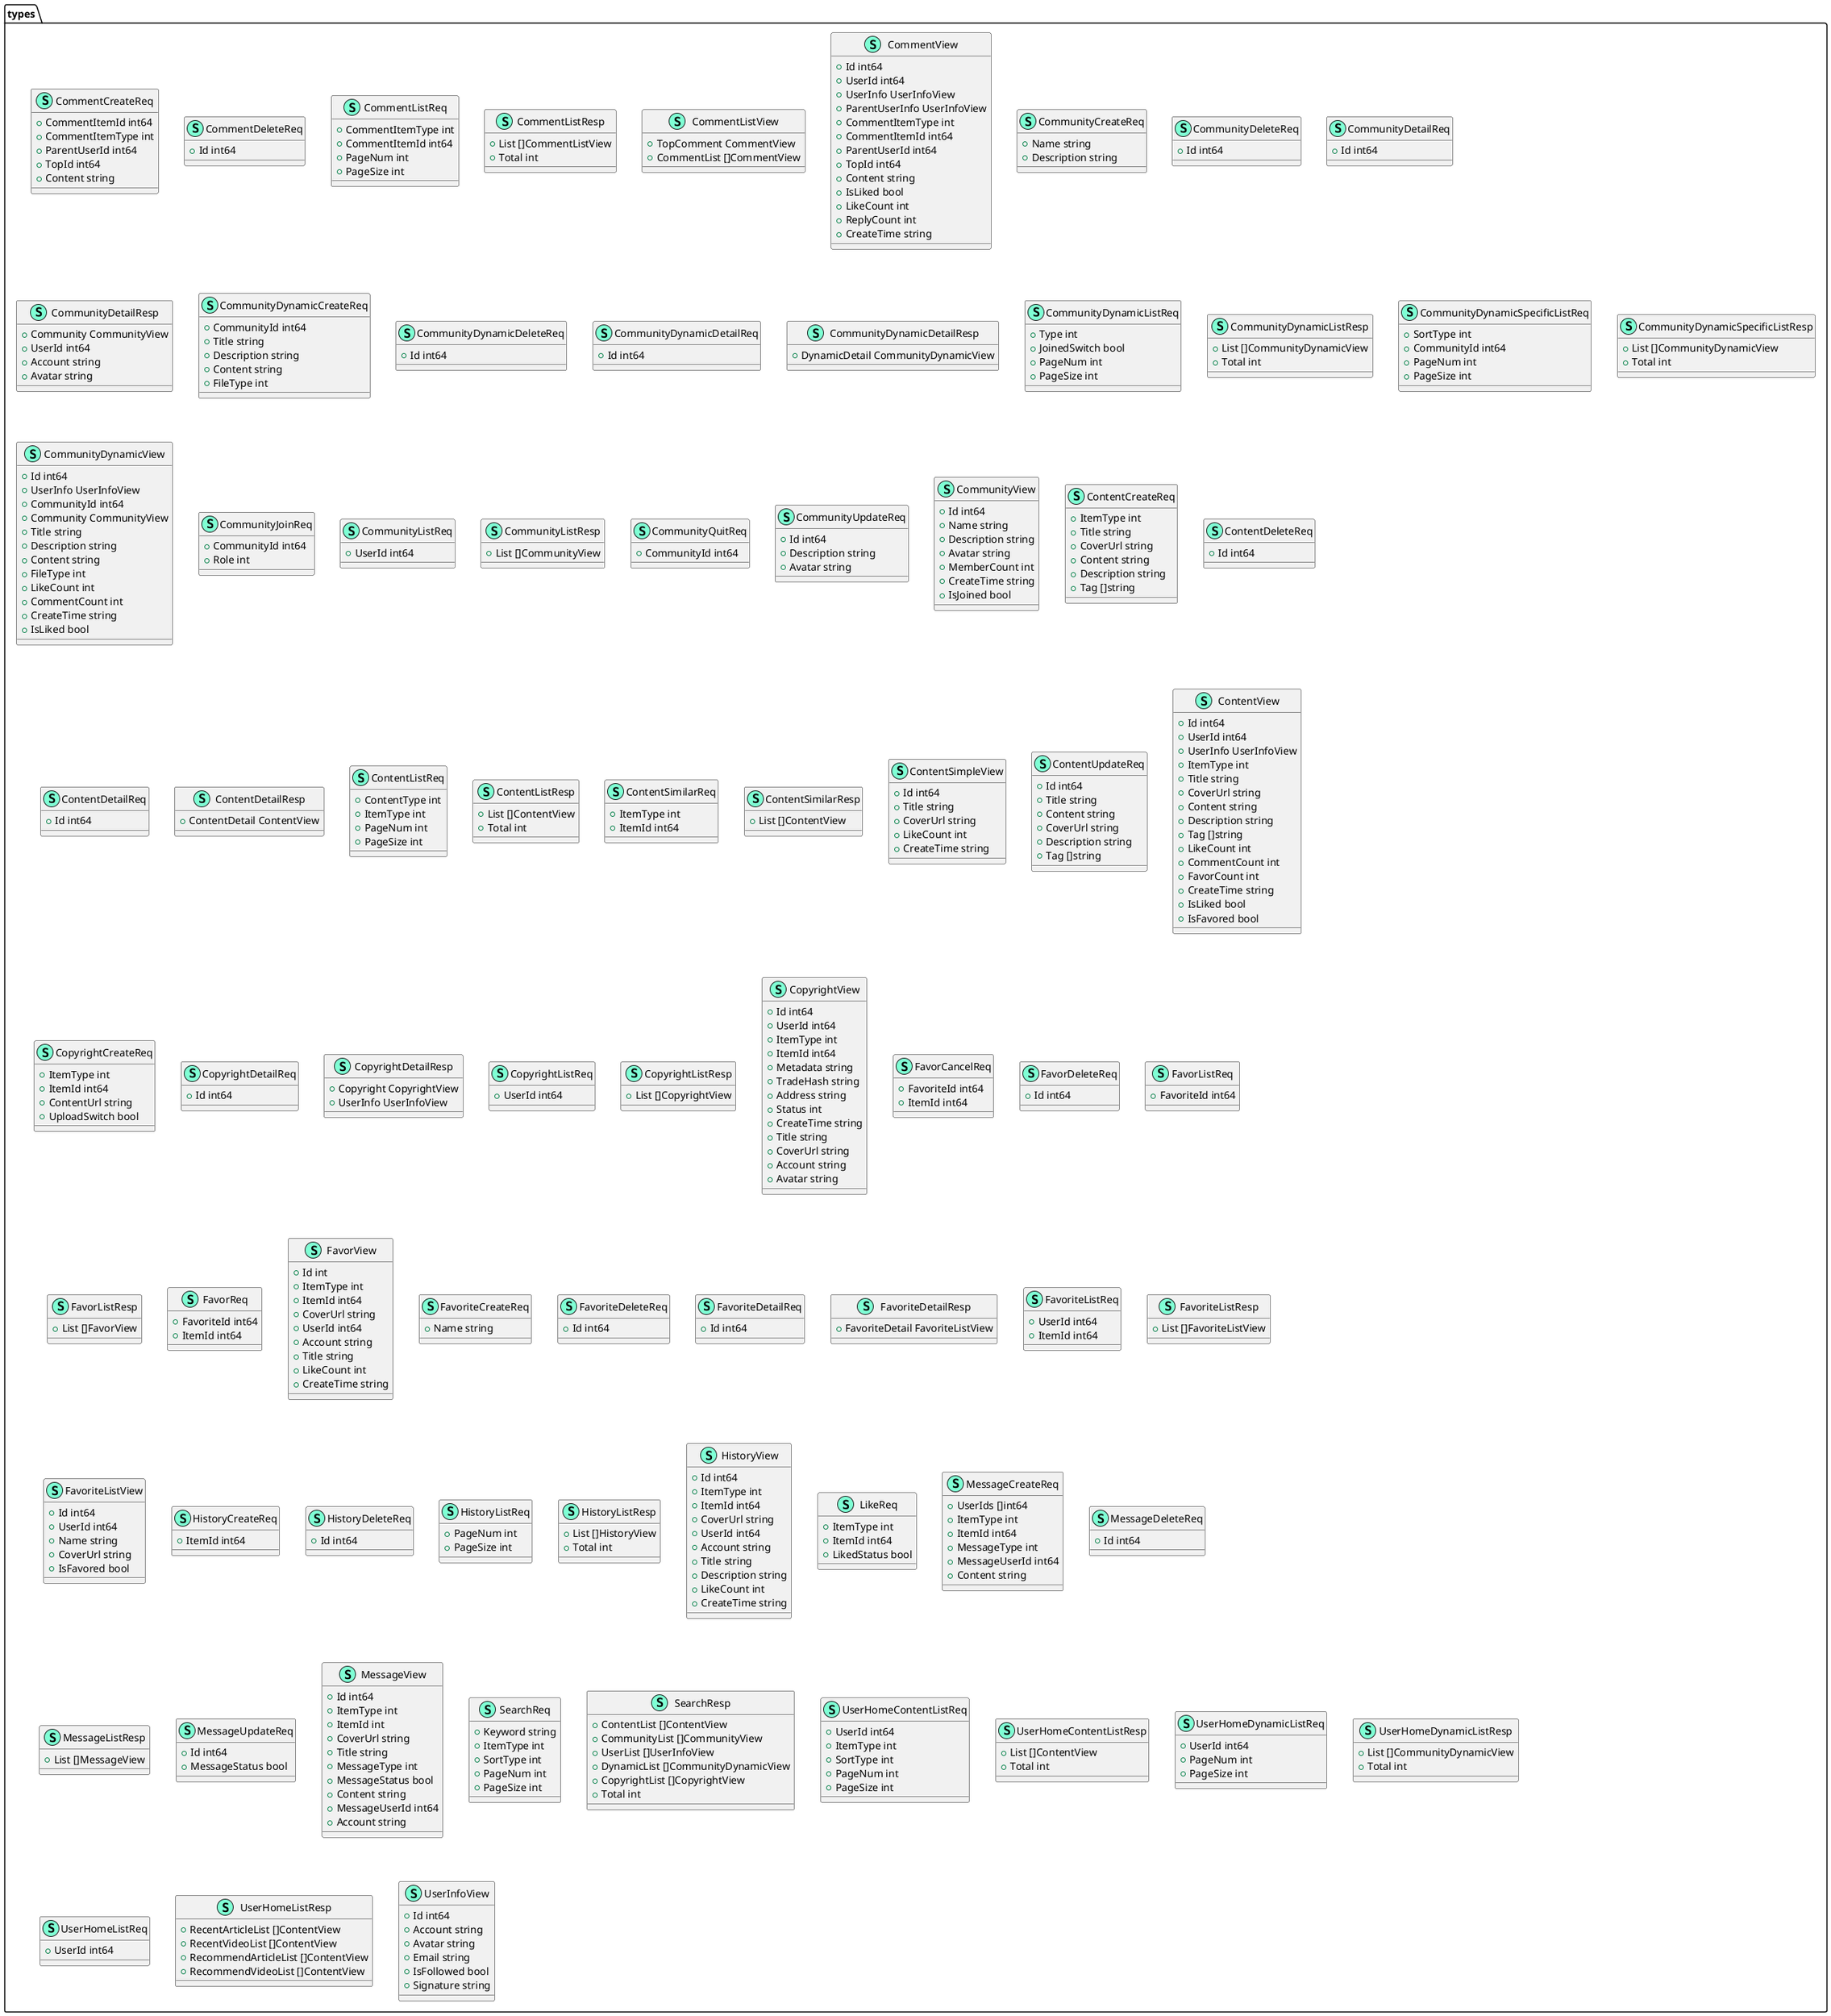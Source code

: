 @startuml
namespace types {
    class CommentCreateReq << (S,Aquamarine) >> {
        + CommentItemId int64
        + CommentItemType int
        + ParentUserId int64
        + TopId int64
        + Content string

    }
    class CommentDeleteReq << (S,Aquamarine) >> {
        + Id int64

    }
    class CommentListReq << (S,Aquamarine) >> {
        + CommentItemType int
        + CommentItemId int64
        + PageNum int
        + PageSize int

    }
    class CommentListResp << (S,Aquamarine) >> {
        + List []CommentListView
        + Total int

    }
    class CommentListView << (S,Aquamarine) >> {
        + TopComment CommentView
        + CommentList []CommentView

    }
    class CommentView << (S,Aquamarine) >> {
        + Id int64
        + UserId int64
        + UserInfo UserInfoView
        + ParentUserInfo UserInfoView
        + CommentItemType int
        + CommentItemId int64
        + ParentUserId int64
        + TopId int64
        + Content string
        + IsLiked bool
        + LikeCount int
        + ReplyCount int
        + CreateTime string

    }
    class CommunityCreateReq << (S,Aquamarine) >> {
        + Name string
        + Description string

    }
    class CommunityDeleteReq << (S,Aquamarine) >> {
        + Id int64

    }
    class CommunityDetailReq << (S,Aquamarine) >> {
        + Id int64

    }
    class CommunityDetailResp << (S,Aquamarine) >> {
        + Community CommunityView
        + UserId int64
        + Account string
        + Avatar string

    }
    class CommunityDynamicCreateReq << (S,Aquamarine) >> {
        + CommunityId int64
        + Title string
        + Description string
        + Content string
        + FileType int

    }
    class CommunityDynamicDeleteReq << (S,Aquamarine) >> {
        + Id int64

    }
    class CommunityDynamicDetailReq << (S,Aquamarine) >> {
        + Id int64

    }
    class CommunityDynamicDetailResp << (S,Aquamarine) >> {
        + DynamicDetail CommunityDynamicView

    }
    class CommunityDynamicListReq << (S,Aquamarine) >> {
        + Type int
        + JoinedSwitch bool
        + PageNum int
        + PageSize int

    }
    class CommunityDynamicListResp << (S,Aquamarine) >> {
        + List []CommunityDynamicView
        + Total int

    }
    class CommunityDynamicSpecificListReq << (S,Aquamarine) >> {
        + SortType int
        + CommunityId int64
        + PageNum int
        + PageSize int

    }
    class CommunityDynamicSpecificListResp << (S,Aquamarine) >> {
        + List []CommunityDynamicView
        + Total int

    }
    class CommunityDynamicView << (S,Aquamarine) >> {
        + Id int64
        + UserInfo UserInfoView
        + CommunityId int64
        + Community CommunityView
        + Title string
        + Description string
        + Content string
        + FileType int
        + LikeCount int
        + CommentCount int
        + CreateTime string
        + IsLiked bool

    }
    class CommunityJoinReq << (S,Aquamarine) >> {
        + CommunityId int64
        + Role int

    }
    class CommunityListReq << (S,Aquamarine) >> {
        + UserId int64

    }
    class CommunityListResp << (S,Aquamarine) >> {
        + List []CommunityView

    }
    class CommunityQuitReq << (S,Aquamarine) >> {
        + CommunityId int64

    }
    class CommunityUpdateReq << (S,Aquamarine) >> {
        + Id int64
        + Description string
        + Avatar string

    }
    class CommunityView << (S,Aquamarine) >> {
        + Id int64
        + Name string
        + Description string
        + Avatar string
        + MemberCount int
        + CreateTime string
        + IsJoined bool

    }
    class ContentCreateReq << (S,Aquamarine) >> {
        + ItemType int
        + Title string
        + CoverUrl string
        + Content string
        + Description string
        + Tag []string

    }
    class ContentDeleteReq << (S,Aquamarine) >> {
        + Id int64

    }
    class ContentDetailReq << (S,Aquamarine) >> {
        + Id int64

    }
    class ContentDetailResp << (S,Aquamarine) >> {
        + ContentDetail ContentView

    }
    class ContentListReq << (S,Aquamarine) >> {
        + ContentType int
        + ItemType int
        + PageNum int
        + PageSize int

    }
    class ContentListResp << (S,Aquamarine) >> {
        + List []ContentView
        + Total int

    }
    class ContentSimilarReq << (S,Aquamarine) >> {
        + ItemType int
        + ItemId int64

    }
    class ContentSimilarResp << (S,Aquamarine) >> {
        + List []ContentView

    }
    class ContentSimpleView << (S,Aquamarine) >> {
        + Id int64
        + Title string
        + CoverUrl string
        + LikeCount int
        + CreateTime string

    }
    class ContentUpdateReq << (S,Aquamarine) >> {
        + Id int64
        + Title string
        + Content string
        + CoverUrl string
        + Description string
        + Tag []string

    }
    class ContentView << (S,Aquamarine) >> {
        + Id int64
        + UserId int64
        + UserInfo UserInfoView
        + ItemType int
        + Title string
        + CoverUrl string
        + Content string
        + Description string
        + Tag []string
        + LikeCount int
        + CommentCount int
        + FavorCount int
        + CreateTime string
        + IsLiked bool
        + IsFavored bool

    }
    class CopyrightCreateReq << (S,Aquamarine) >> {
        + ItemType int
        + ItemId int64
        + ContentUrl string
        + UploadSwitch bool

    }
    class CopyrightDetailReq << (S,Aquamarine) >> {
        + Id int64

    }
    class CopyrightDetailResp << (S,Aquamarine) >> {
        + Copyright CopyrightView
        + UserInfo UserInfoView

    }
    class CopyrightListReq << (S,Aquamarine) >> {
        + UserId int64

    }
    class CopyrightListResp << (S,Aquamarine) >> {
        + List []CopyrightView

    }
    class CopyrightView << (S,Aquamarine) >> {
        + Id int64
        + UserId int64
        + ItemType int
        + ItemId int64
        + Metadata string
        + TradeHash string
        + Address string
        + Status int
        + CreateTime string
        + Title string
        + CoverUrl string
        + Account string
        + Avatar string

    }
    class FavorCancelReq << (S,Aquamarine) >> {
        + FavoriteId int64
        + ItemId int64

    }
    class FavorDeleteReq << (S,Aquamarine) >> {
        + Id int64

    }
    class FavorListReq << (S,Aquamarine) >> {
        + FavoriteId int64

    }
    class FavorListResp << (S,Aquamarine) >> {
        + List []FavorView

    }
    class FavorReq << (S,Aquamarine) >> {
        + FavoriteId int64
        + ItemId int64

    }
    class FavorView << (S,Aquamarine) >> {
        + Id int
        + ItemType int
        + ItemId int64
        + CoverUrl string
        + UserId int64
        + Account string
        + Title string
        + LikeCount int
        + CreateTime string

    }
    class FavoriteCreateReq << (S,Aquamarine) >> {
        + Name string

    }
    class FavoriteDeleteReq << (S,Aquamarine) >> {
        + Id int64

    }
    class FavoriteDetailReq << (S,Aquamarine) >> {
        + Id int64

    }
    class FavoriteDetailResp << (S,Aquamarine) >> {
        + FavoriteDetail FavoriteListView

    }
    class FavoriteListReq << (S,Aquamarine) >> {
        + UserId int64
        + ItemId int64

    }
    class FavoriteListResp << (S,Aquamarine) >> {
        + List []FavoriteListView

    }
    class FavoriteListView << (S,Aquamarine) >> {
        + Id int64
        + UserId int64
        + Name string
        + CoverUrl string
        + IsFavored bool

    }
    class HistoryCreateReq << (S,Aquamarine) >> {
        + ItemId int64

    }
    class HistoryDeleteReq << (S,Aquamarine) >> {
        + Id int64

    }
    class HistoryListReq << (S,Aquamarine) >> {
        + PageNum int
        + PageSize int

    }
    class HistoryListResp << (S,Aquamarine) >> {
        + List []HistoryView
        + Total int

    }
    class HistoryView << (S,Aquamarine) >> {
        + Id int64
        + ItemType int
        + ItemId int64
        + CoverUrl string
        + UserId int64
        + Account string
        + Title string
        + Description string
        + LikeCount int
        + CreateTime string

    }
    class LikeReq << (S,Aquamarine) >> {
        + ItemType int
        + ItemId int64
        + LikedStatus bool

    }
    class MessageCreateReq << (S,Aquamarine) >> {
        + UserIds []int64
        + ItemType int
        + ItemId int64
        + MessageType int
        + MessageUserId int64
        + Content string

    }
    class MessageDeleteReq << (S,Aquamarine) >> {
        + Id int64

    }
    class MessageListResp << (S,Aquamarine) >> {
        + List []MessageView

    }
    class MessageUpdateReq << (S,Aquamarine) >> {
        + Id int64
        + MessageStatus bool

    }
    class MessageView << (S,Aquamarine) >> {
        + Id int64
        + ItemType int
        + ItemId int
        + CoverUrl string
        + Title string
        + MessageType int
        + MessageStatus bool
        + Content string
        + MessageUserId int64
        + Account string

    }
    class SearchReq << (S,Aquamarine) >> {
        + Keyword string
        + ItemType int
        + SortType int
        + PageNum int
        + PageSize int

    }
    class SearchResp << (S,Aquamarine) >> {
        + ContentList []ContentView
        + CommunityList []CommunityView
        + UserList []UserInfoView
        + DynamicList []CommunityDynamicView
        + CopyrightList []CopyrightView
        + Total int

    }
    class UserHomeContentListReq << (S,Aquamarine) >> {
        + UserId int64
        + ItemType int
        + SortType int
        + PageNum int
        + PageSize int

    }
    class UserHomeContentListResp << (S,Aquamarine) >> {
        + List []ContentView
        + Total int

    }
    class UserHomeDynamicListReq << (S,Aquamarine) >> {
        + UserId int64
        + PageNum int
        + PageSize int

    }
    class UserHomeDynamicListResp << (S,Aquamarine) >> {
        + List []CommunityDynamicView
        + Total int

    }
    class UserHomeListReq << (S,Aquamarine) >> {
        + UserId int64

    }
    class UserHomeListResp << (S,Aquamarine) >> {
        + RecentArticleList []ContentView
        + RecentVideoList []ContentView
        + RecommendArticleList []ContentView
        + RecommendVideoList []ContentView

    }
    class UserInfoView << (S,Aquamarine) >> {
        + Id int64
        + Account string
        + Avatar string
        + Email string
        + IsFollowed bool
        + Signature string

    }
}


@enduml
